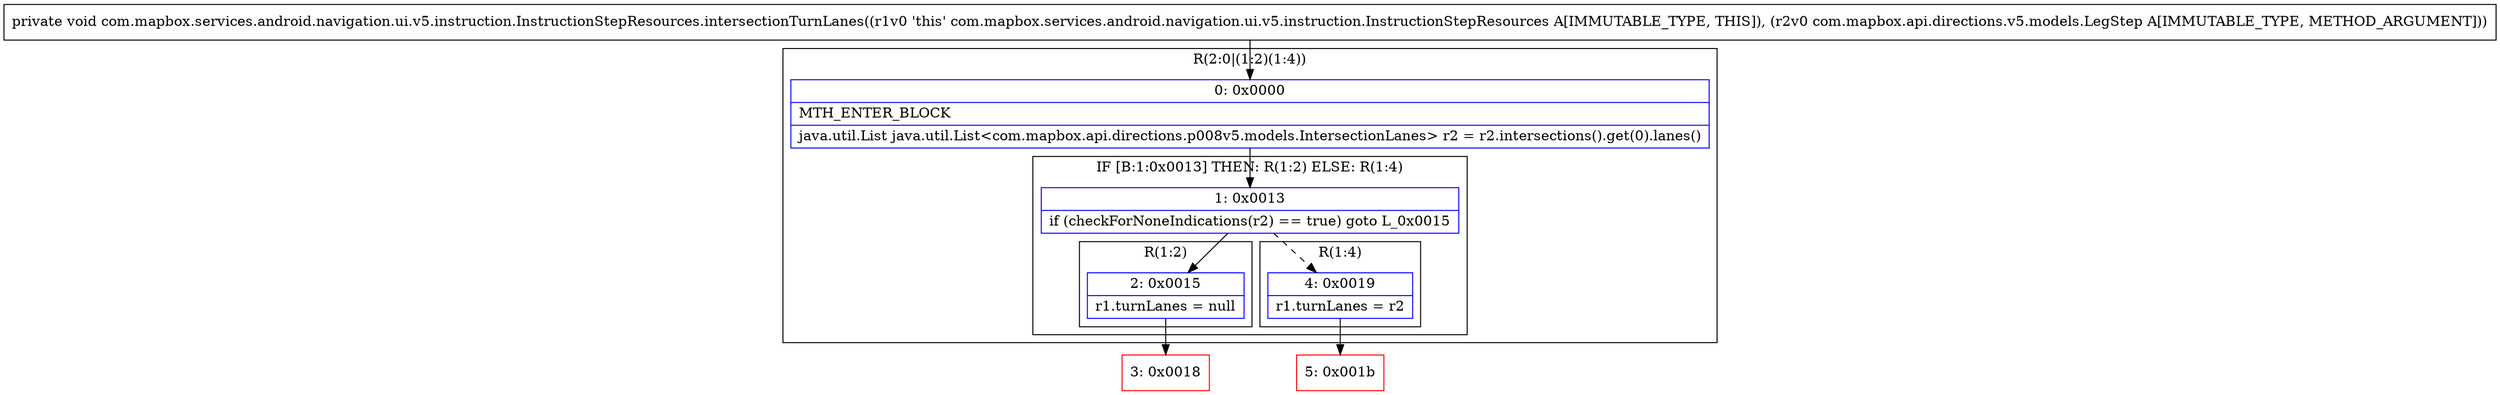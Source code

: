 digraph "CFG forcom.mapbox.services.android.navigation.ui.v5.instruction.InstructionStepResources.intersectionTurnLanes(Lcom\/mapbox\/api\/directions\/v5\/models\/LegStep;)V" {
subgraph cluster_Region_1254113567 {
label = "R(2:0|(1:2)(1:4))";
node [shape=record,color=blue];
Node_0 [shape=record,label="{0\:\ 0x0000|MTH_ENTER_BLOCK\l|java.util.List java.util.List\<com.mapbox.api.directions.p008v5.models.IntersectionLanes\> r2 = r2.intersections().get(0).lanes()\l}"];
subgraph cluster_IfRegion_427711587 {
label = "IF [B:1:0x0013] THEN: R(1:2) ELSE: R(1:4)";
node [shape=record,color=blue];
Node_1 [shape=record,label="{1\:\ 0x0013|if (checkForNoneIndications(r2) == true) goto L_0x0015\l}"];
subgraph cluster_Region_1745599564 {
label = "R(1:2)";
node [shape=record,color=blue];
Node_2 [shape=record,label="{2\:\ 0x0015|r1.turnLanes = null\l}"];
}
subgraph cluster_Region_1051555908 {
label = "R(1:4)";
node [shape=record,color=blue];
Node_4 [shape=record,label="{4\:\ 0x0019|r1.turnLanes = r2\l}"];
}
}
}
Node_3 [shape=record,color=red,label="{3\:\ 0x0018}"];
Node_5 [shape=record,color=red,label="{5\:\ 0x001b}"];
MethodNode[shape=record,label="{private void com.mapbox.services.android.navigation.ui.v5.instruction.InstructionStepResources.intersectionTurnLanes((r1v0 'this' com.mapbox.services.android.navigation.ui.v5.instruction.InstructionStepResources A[IMMUTABLE_TYPE, THIS]), (r2v0 com.mapbox.api.directions.v5.models.LegStep A[IMMUTABLE_TYPE, METHOD_ARGUMENT])) }"];
MethodNode -> Node_0;
Node_0 -> Node_1;
Node_1 -> Node_2;
Node_1 -> Node_4[style=dashed];
Node_2 -> Node_3;
Node_4 -> Node_5;
}

